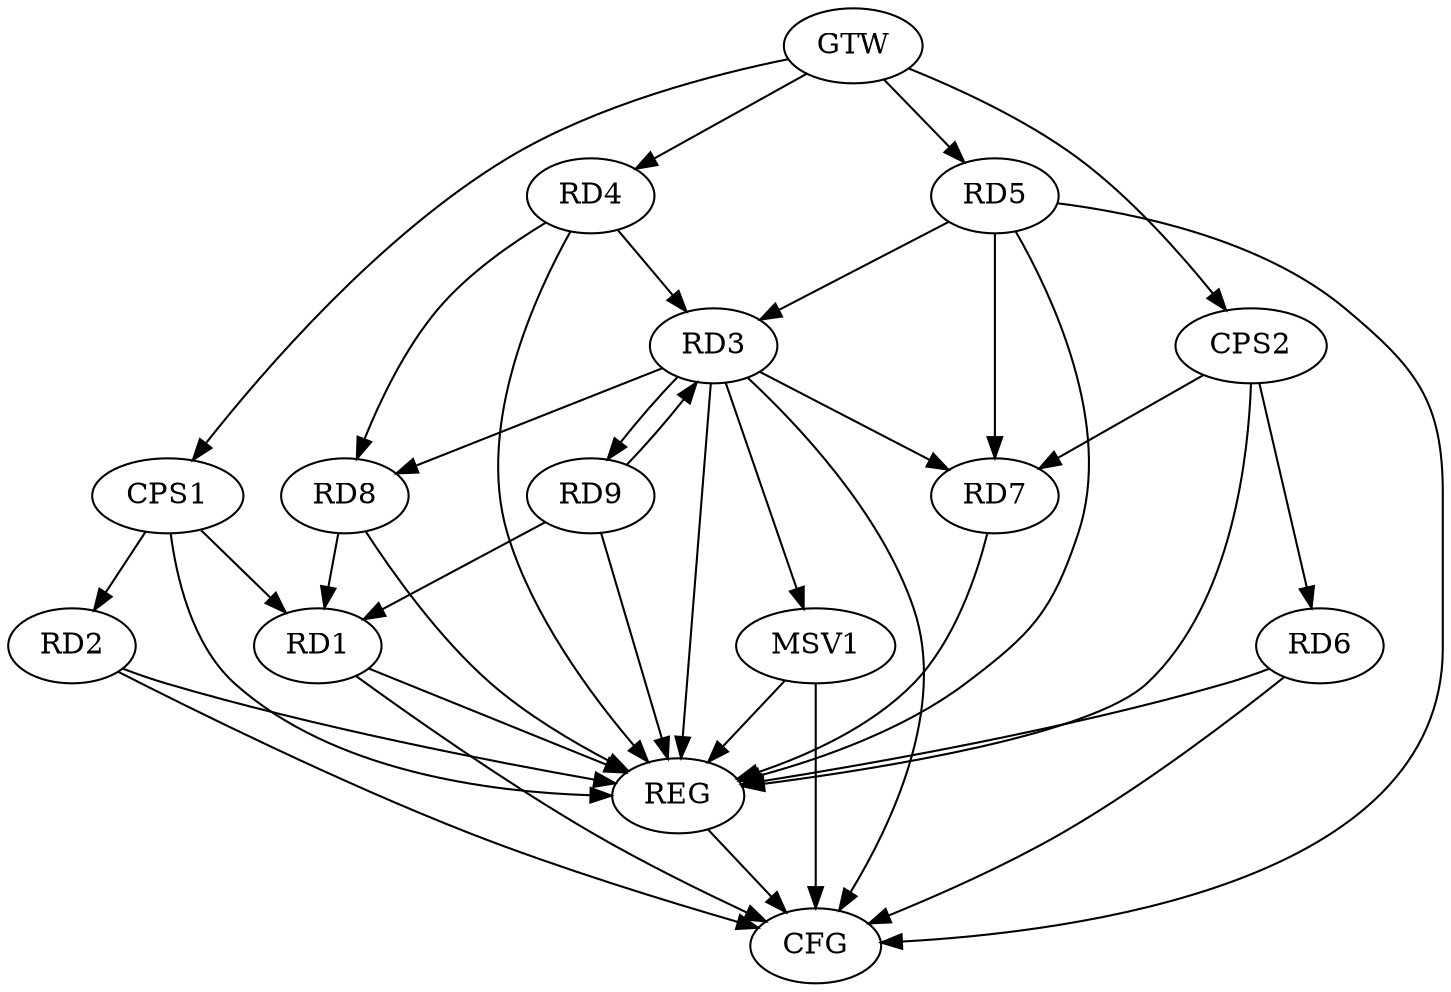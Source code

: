 strict digraph G {
  RD1 [ label="RD1" ];
  RD2 [ label="RD2" ];
  RD3 [ label="RD3" ];
  RD4 [ label="RD4" ];
  RD5 [ label="RD5" ];
  RD6 [ label="RD6" ];
  RD7 [ label="RD7" ];
  RD8 [ label="RD8" ];
  RD9 [ label="RD9" ];
  CPS1 [ label="CPS1" ];
  CPS2 [ label="CPS2" ];
  GTW [ label="GTW" ];
  REG [ label="REG" ];
  CFG [ label="CFG" ];
  MSV1 [ label="MSV1" ];
  RD8 -> RD1;
  RD9 -> RD1;
  RD4 -> RD3;
  RD5 -> RD3;
  RD3 -> RD7;
  RD3 -> RD8;
  RD3 -> RD9;
  RD9 -> RD3;
  RD4 -> RD8;
  RD5 -> RD7;
  CPS1 -> RD1;
  CPS1 -> RD2;
  CPS2 -> RD6;
  CPS2 -> RD7;
  GTW -> RD4;
  GTW -> RD5;
  GTW -> CPS1;
  GTW -> CPS2;
  RD1 -> REG;
  RD2 -> REG;
  RD3 -> REG;
  RD4 -> REG;
  RD5 -> REG;
  RD6 -> REG;
  RD7 -> REG;
  RD8 -> REG;
  RD9 -> REG;
  CPS1 -> REG;
  CPS2 -> REG;
  RD2 -> CFG;
  RD3 -> CFG;
  RD5 -> CFG;
  RD6 -> CFG;
  RD1 -> CFG;
  REG -> CFG;
  RD3 -> MSV1;
  MSV1 -> REG;
  MSV1 -> CFG;
}
